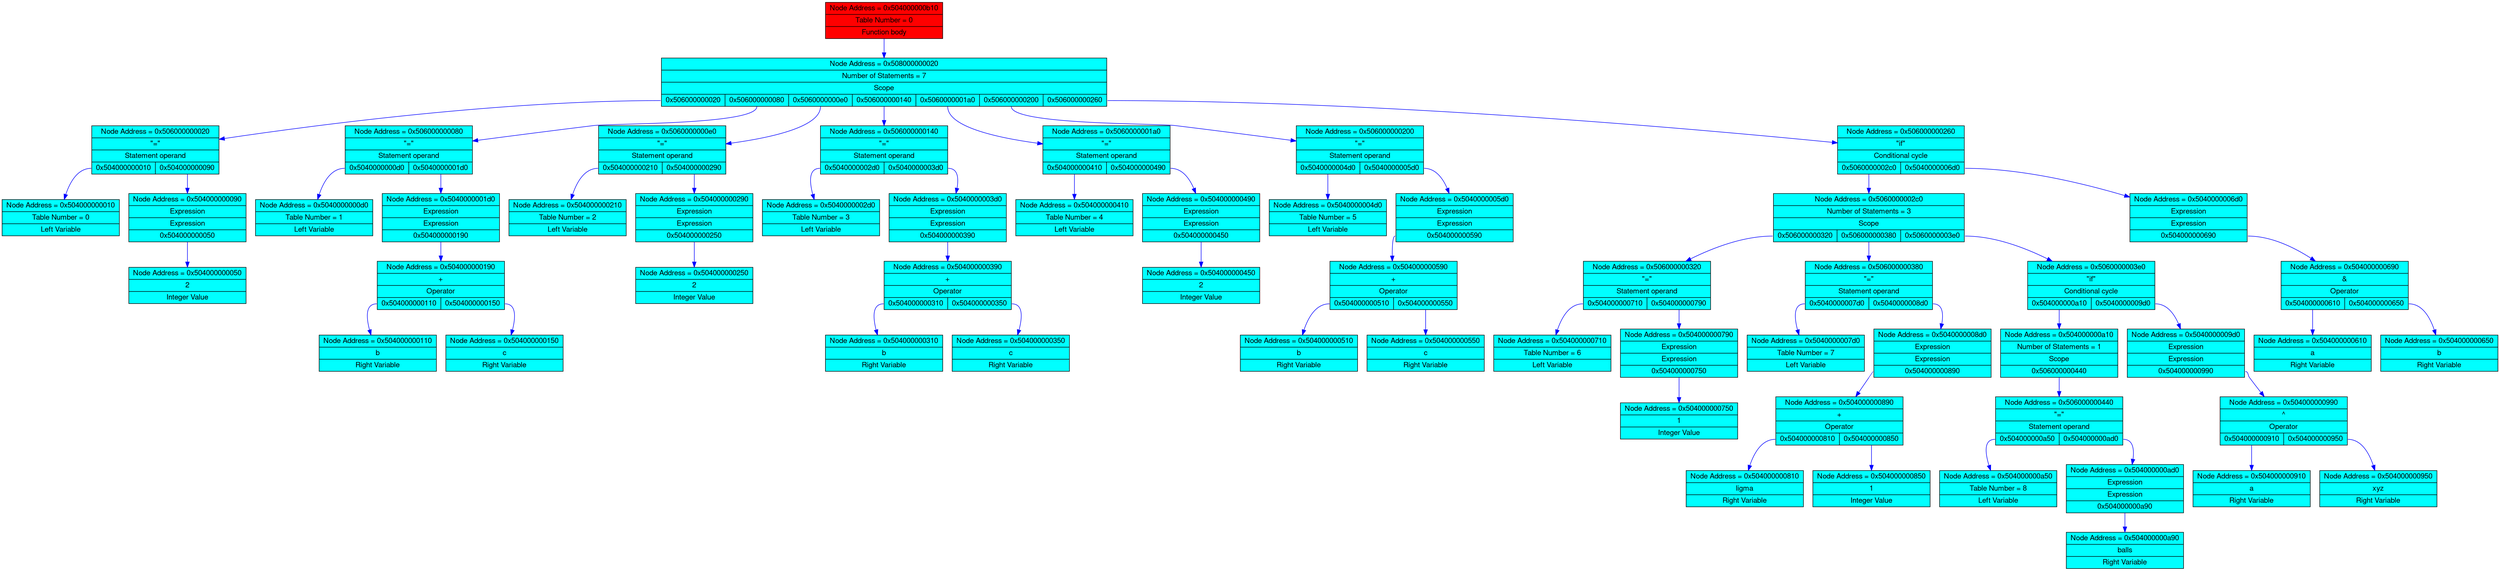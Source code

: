 digraph g {
fontname="Helvetica,Arial,sans-serif"node [fontname="Helvetica,Arial,sans-serif", color = "green"]
graph [
rankdir = "TB"
];
node [
fontisze = "16"
shape = "ellipse"
style = filled
];

"node0" [
rank = 0
"label" = "{<adr> Node Address =  0x504000000b10|<value> Table Number = 0|Function body}"
color="black"
fillcolor="red"
shape = "record"];node0: <d0> -> node1[color = "blue"];

"node1" [
rank = 1
"label" = "{<adr> Node Address =  0x508000000020|<value> Number of Statements = 7|Scope|{<d0>0x506000000020 |<d1>0x506000000080 |<d2>0x5060000000e0 |<d3>0x506000000140 |<d4>0x5060000001a0 |<d5>0x506000000200 |<d6>0x506000000260}}"
color="black"
fillcolor="cyan"
shape = "record"];node1: <d0> -> node2[color = "blue"];

"node2" [
rank = 2
"label" = "{<adr> Node Address =  0x506000000020|<value> \"=\"|Statement operand|{<d0>0x504000000010 |<d1>0x504000000090}}"
color="black"
fillcolor="cyan"
shape = "record"];node2: <d0> -> node3[color = "blue"];

"node3" [
rank = 3
"label" = "{<adr> Node Address =  0x504000000010|<value> Table Number = 0|Left Variable}"
color="black"
fillcolor="cyan"
shape = "record"];node2: <d1> -> node4[color = "blue"];

"node4" [
rank = 4
"label" = "{<adr> Node Address =  0x504000000090|<value> Expression|Expression|{<d0>0x504000000050}}"
color="black"
fillcolor="cyan"
shape = "record"];node4: <d0> -> node5[color = "blue"];

"node5" [
rank = 5
"label" = "{<adr> Node Address =  0x504000000050|<value> 2|Integer Value}"
color="black"
fillcolor="cyan"
shape = "record"];node1: <d1> -> node6[color = "blue"];

"node6" [
rank = 3
"label" = "{<adr> Node Address =  0x506000000080|<value> \"=\"|Statement operand|{<d0>0x5040000000d0 |<d1>0x5040000001d0}}"
color="black"
fillcolor="cyan"
shape = "record"];node6: <d0> -> node7[color = "blue"];

"node7" [
rank = 4
"label" = "{<adr> Node Address =  0x5040000000d0|<value> Table Number = 1|Left Variable}"
color="black"
fillcolor="cyan"
shape = "record"];node6: <d1> -> node8[color = "blue"];

"node8" [
rank = 5
"label" = "{<adr> Node Address =  0x5040000001d0|<value> Expression|Expression|{<d0>0x504000000190}}"
color="black"
fillcolor="cyan"
shape = "record"];node8: <d0> -> node9[color = "blue"];

"node9" [
rank = 6
"label" = "{<adr> Node Address =  0x504000000190|<value> +|Operator|{<d0>0x504000000110 |<d1>0x504000000150}}"
color="black"
fillcolor="cyan"
shape = "record"];node9: <d0> -> node10[color = "blue"];

"node10" [
rank = 7
"label" = "{<adr> Node Address =  0x504000000110|<value> b|Right Variable}"
color="black"
fillcolor="cyan"
shape = "record"];node9: <d1> -> node11[color = "blue"];

"node11" [
rank = 8
"label" = "{<adr> Node Address =  0x504000000150|<value> c|Right Variable}"
color="black"
fillcolor="cyan"
shape = "record"];node1: <d2> -> node12[color = "blue"];

"node12" [
rank = 4
"label" = "{<adr> Node Address =  0x5060000000e0|<value> \"=\"|Statement operand|{<d0>0x504000000210 |<d1>0x504000000290}}"
color="black"
fillcolor="cyan"
shape = "record"];node12: <d0> -> node13[color = "blue"];

"node13" [
rank = 5
"label" = "{<adr> Node Address =  0x504000000210|<value> Table Number = 2|Left Variable}"
color="black"
fillcolor="cyan"
shape = "record"];node12: <d1> -> node14[color = "blue"];

"node14" [
rank = 6
"label" = "{<adr> Node Address =  0x504000000290|<value> Expression|Expression|{<d0>0x504000000250}}"
color="black"
fillcolor="cyan"
shape = "record"];node14: <d0> -> node15[color = "blue"];

"node15" [
rank = 7
"label" = "{<adr> Node Address =  0x504000000250|<value> 2|Integer Value}"
color="black"
fillcolor="cyan"
shape = "record"];node1: <d3> -> node16[color = "blue"];

"node16" [
rank = 5
"label" = "{<adr> Node Address =  0x506000000140|<value> \"=\"|Statement operand|{<d0>0x5040000002d0 |<d1>0x5040000003d0}}"
color="black"
fillcolor="cyan"
shape = "record"];node16: <d0> -> node17[color = "blue"];

"node17" [
rank = 6
"label" = "{<adr> Node Address =  0x5040000002d0|<value> Table Number = 3|Left Variable}"
color="black"
fillcolor="cyan"
shape = "record"];node16: <d1> -> node18[color = "blue"];

"node18" [
rank = 7
"label" = "{<adr> Node Address =  0x5040000003d0|<value> Expression|Expression|{<d0>0x504000000390}}"
color="black"
fillcolor="cyan"
shape = "record"];node18: <d0> -> node19[color = "blue"];

"node19" [
rank = 8
"label" = "{<adr> Node Address =  0x504000000390|<value> +|Operator|{<d0>0x504000000310 |<d1>0x504000000350}}"
color="black"
fillcolor="cyan"
shape = "record"];node19: <d0> -> node20[color = "blue"];

"node20" [
rank = 9
"label" = "{<adr> Node Address =  0x504000000310|<value> b|Right Variable}"
color="black"
fillcolor="cyan"
shape = "record"];node19: <d1> -> node21[color = "blue"];

"node21" [
rank = 10
"label" = "{<adr> Node Address =  0x504000000350|<value> c|Right Variable}"
color="black"
fillcolor="cyan"
shape = "record"];node1: <d4> -> node22[color = "blue"];

"node22" [
rank = 6
"label" = "{<adr> Node Address =  0x5060000001a0|<value> \"=\"|Statement operand|{<d0>0x504000000410 |<d1>0x504000000490}}"
color="black"
fillcolor="cyan"
shape = "record"];node22: <d0> -> node23[color = "blue"];

"node23" [
rank = 7
"label" = "{<adr> Node Address =  0x504000000410|<value> Table Number = 4|Left Variable}"
color="black"
fillcolor="cyan"
shape = "record"];node22: <d1> -> node24[color = "blue"];

"node24" [
rank = 8
"label" = "{<adr> Node Address =  0x504000000490|<value> Expression|Expression|{<d0>0x504000000450}}"
color="black"
fillcolor="cyan"
shape = "record"];node24: <d0> -> node25[color = "blue"];

"node25" [
rank = 9
"label" = "{<adr> Node Address =  0x504000000450|<value> 2|Integer Value}"
color="black"
fillcolor="cyan"
shape = "record"];node1: <d5> -> node26[color = "blue"];

"node26" [
rank = 7
"label" = "{<adr> Node Address =  0x506000000200|<value> \"=\"|Statement operand|{<d0>0x5040000004d0 |<d1>0x5040000005d0}}"
color="black"
fillcolor="cyan"
shape = "record"];node26: <d0> -> node27[color = "blue"];

"node27" [
rank = 8
"label" = "{<adr> Node Address =  0x5040000004d0|<value> Table Number = 5|Left Variable}"
color="black"
fillcolor="cyan"
shape = "record"];node26: <d1> -> node28[color = "blue"];

"node28" [
rank = 9
"label" = "{<adr> Node Address =  0x5040000005d0|<value> Expression|Expression|{<d0>0x504000000590}}"
color="black"
fillcolor="cyan"
shape = "record"];node28: <d0> -> node29[color = "blue"];

"node29" [
rank = 10
"label" = "{<adr> Node Address =  0x504000000590|<value> +|Operator|{<d0>0x504000000510 |<d1>0x504000000550}}"
color="black"
fillcolor="cyan"
shape = "record"];node29: <d0> -> node30[color = "blue"];

"node30" [
rank = 11
"label" = "{<adr> Node Address =  0x504000000510|<value> b|Right Variable}"
color="black"
fillcolor="cyan"
shape = "record"];node29: <d1> -> node31[color = "blue"];

"node31" [
rank = 12
"label" = "{<adr> Node Address =  0x504000000550|<value> c|Right Variable}"
color="black"
fillcolor="cyan"
shape = "record"];node1: <d6> -> node32[color = "blue"];

"node32" [
rank = 8
"label" = "{<adr> Node Address =  0x506000000260|<value> \"if\"|Conditional cycle|{<d0>0x5060000002c0 |<d1>0x5040000006d0}}"
color="black"
fillcolor="cyan"
shape = "record"];node32: <d0> -> node33[color = "blue"];

"node33" [
rank = 9
"label" = "{<adr> Node Address =  0x5060000002c0|<value> Number of Statements = 3|Scope|{<d0>0x506000000320 |<d1>0x506000000380 |<d2>0x5060000003e0}}"
color="black"
fillcolor="cyan"
shape = "record"];node33: <d0> -> node34[color = "blue"];

"node34" [
rank = 10
"label" = "{<adr> Node Address =  0x506000000320|<value> \"=\"|Statement operand|{<d0>0x504000000710 |<d1>0x504000000790}}"
color="black"
fillcolor="cyan"
shape = "record"];node34: <d0> -> node35[color = "blue"];

"node35" [
rank = 11
"label" = "{<adr> Node Address =  0x504000000710|<value> Table Number = 6|Left Variable}"
color="black"
fillcolor="cyan"
shape = "record"];node34: <d1> -> node36[color = "blue"];

"node36" [
rank = 12
"label" = "{<adr> Node Address =  0x504000000790|<value> Expression|Expression|{<d0>0x504000000750}}"
color="black"
fillcolor="cyan"
shape = "record"];node36: <d0> -> node37[color = "blue"];

"node37" [
rank = 13
"label" = "{<adr> Node Address =  0x504000000750|<value> 1|Integer Value}"
color="black"
fillcolor="cyan"
shape = "record"];node33: <d1> -> node38[color = "blue"];

"node38" [
rank = 11
"label" = "{<adr> Node Address =  0x506000000380|<value> \"=\"|Statement operand|{<d0>0x5040000007d0 |<d1>0x5040000008d0}}"
color="black"
fillcolor="cyan"
shape = "record"];node38: <d0> -> node39[color = "blue"];

"node39" [
rank = 12
"label" = "{<adr> Node Address =  0x5040000007d0|<value> Table Number = 7|Left Variable}"
color="black"
fillcolor="cyan"
shape = "record"];node38: <d1> -> node40[color = "blue"];

"node40" [
rank = 13
"label" = "{<adr> Node Address =  0x5040000008d0|<value> Expression|Expression|{<d0>0x504000000890}}"
color="black"
fillcolor="cyan"
shape = "record"];node40: <d0> -> node41[color = "blue"];

"node41" [
rank = 14
"label" = "{<adr> Node Address =  0x504000000890|<value> +|Operator|{<d0>0x504000000810 |<d1>0x504000000850}}"
color="black"
fillcolor="cyan"
shape = "record"];node41: <d0> -> node42[color = "blue"];

"node42" [
rank = 15
"label" = "{<adr> Node Address =  0x504000000810|<value> ligma|Right Variable}"
color="black"
fillcolor="cyan"
shape = "record"];node41: <d1> -> node43[color = "blue"];

"node43" [
rank = 16
"label" = "{<adr> Node Address =  0x504000000850|<value> 1|Integer Value}"
color="black"
fillcolor="cyan"
shape = "record"];node33: <d2> -> node44[color = "blue"];

"node44" [
rank = 12
"label" = "{<adr> Node Address =  0x5060000003e0|<value> \"if\"|Conditional cycle|{<d0>0x504000000a10 |<d1>0x5040000009d0}}"
color="black"
fillcolor="cyan"
shape = "record"];node44: <d0> -> node45[color = "blue"];

"node45" [
rank = 13
"label" = "{<adr> Node Address =  0x504000000a10|<value> Number of Statements = 1|Scope|{<d0>0x506000000440}}"
color="black"
fillcolor="cyan"
shape = "record"];node45: <d0> -> node46[color = "blue"];

"node46" [
rank = 14
"label" = "{<adr> Node Address =  0x506000000440|<value> \"=\"|Statement operand|{<d0>0x504000000a50 |<d1>0x504000000ad0}}"
color="black"
fillcolor="cyan"
shape = "record"];node46: <d0> -> node47[color = "blue"];

"node47" [
rank = 15
"label" = "{<adr> Node Address =  0x504000000a50|<value> Table Number = 8|Left Variable}"
color="black"
fillcolor="cyan"
shape = "record"];node46: <d1> -> node48[color = "blue"];

"node48" [
rank = 16
"label" = "{<adr> Node Address =  0x504000000ad0|<value> Expression|Expression|{<d0>0x504000000a90}}"
color="black"
fillcolor="cyan"
shape = "record"];node48: <d0> -> node49[color = "blue"];

"node49" [
rank = 17
"label" = "{<adr> Node Address =  0x504000000a90|<value> balls|Right Variable}"
color="black"
fillcolor="cyan"
shape = "record"];node44: <d1> -> node50[color = "blue"];

"node50" [
rank = 14
"label" = "{<adr> Node Address =  0x5040000009d0|<value> Expression|Expression|{<d0>0x504000000990}}"
color="black"
fillcolor="cyan"
shape = "record"];node50: <d0> -> node51[color = "blue"];

"node51" [
rank = 15
"label" = "{<adr> Node Address =  0x504000000990|<value> ^|Operator|{<d0>0x504000000910 |<d1>0x504000000950}}"
color="black"
fillcolor="cyan"
shape = "record"];node51: <d0> -> node52[color = "blue"];

"node52" [
rank = 16
"label" = "{<adr> Node Address =  0x504000000910|<value> a|Right Variable}"
color="black"
fillcolor="cyan"
shape = "record"];node51: <d1> -> node53[color = "blue"];

"node53" [
rank = 17
"label" = "{<adr> Node Address =  0x504000000950|<value> xyz|Right Variable}"
color="black"
fillcolor="cyan"
shape = "record"];node32: <d1> -> node54[color = "blue"];

"node54" [
rank = 10
"label" = "{<adr> Node Address =  0x5040000006d0|<value> Expression|Expression|{<d0>0x504000000690}}"
color="black"
fillcolor="cyan"
shape = "record"];node54: <d0> -> node55[color = "blue"];

"node55" [
rank = 11
"label" = "{<adr> Node Address =  0x504000000690|<value> &|Operator|{<d0>0x504000000610 |<d1>0x504000000650}}"
color="black"
fillcolor="cyan"
shape = "record"];node55: <d0> -> node56[color = "blue"];

"node56" [
rank = 12
"label" = "{<adr> Node Address =  0x504000000610|<value> a|Right Variable}"
color="black"
fillcolor="cyan"
shape = "record"];node55: <d1> -> node57[color = "blue"];

"node57" [
rank = 13
"label" = "{<adr> Node Address =  0x504000000650|<value> b|Right Variable}"
color="black"
fillcolor="cyan"
shape = "record"];}